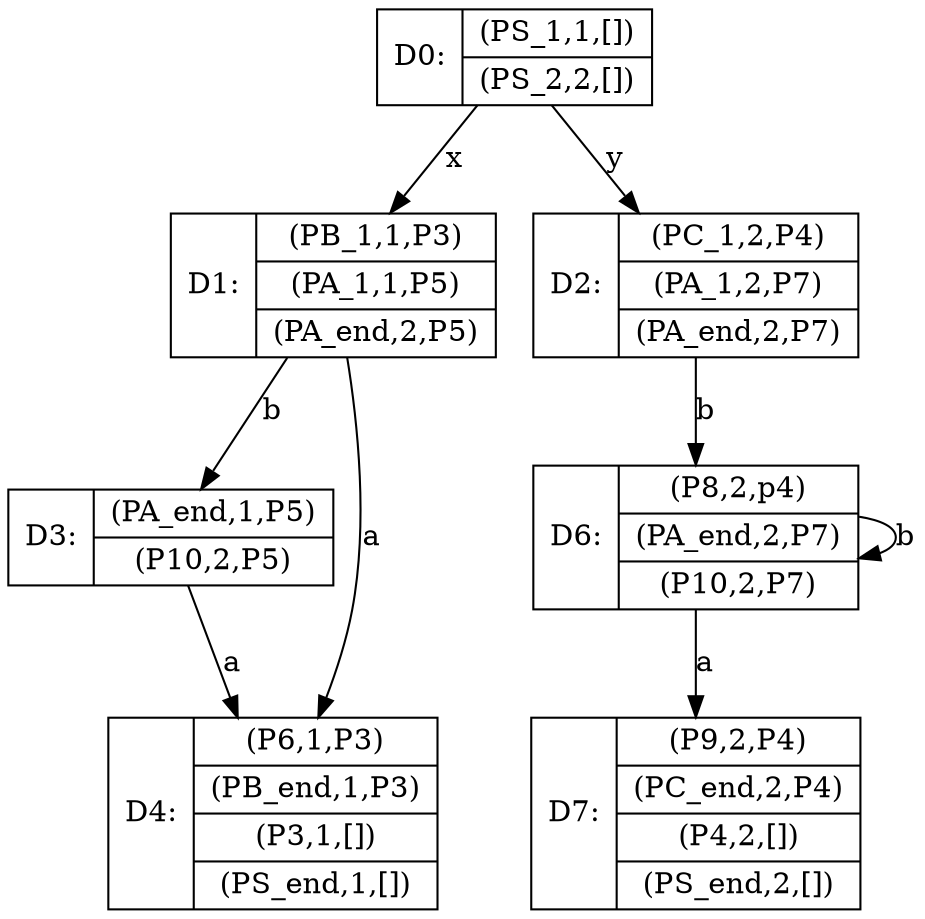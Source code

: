 digraph DFA{
    node [shape = record];
    struct0 [label="D0:|{(PS_1,1,[])|(PS_2,2,[])}"];
    struct1 [label="D1:|{(PB_1,1,P3)|(PA_1,1,P5)|(PA_end,2,P5)}"];
    struct2 [label="D2:|{(PC_1,2,P4)|(PA_1,2,P7)|(PA_end,2,P7)}"];
    struct3 [label="D3:|{(PA_end,1,P5)|(P10,2,P5)}"];
    struct4 [label="D4:|{(P6,1,P3)|(PB_end,1,P3)|(P3,1,[])|(PS_end,1,[])}"];
    struct5 [label="D6:|{(P8,2,p4)|(PA_end,2,P7)|(P10,2,P7)}"];
    struct6 [label="D7:|{(P9,2,P4)|(PC_end,2,P4)|(P4,2,[])|(PS_end,2,[])}"];
    struct0 -> struct1[label = "x"];
    struct0 -> struct2[label = "y"];
    struct1 -> struct4[label = "a"];
    struct1 -> struct3[label = "b"];
    struct3 -> struct4[label = "a"];
    struct2 -> struct5[label = "b"];
    struct5 -> struct5[label = "b"];
    struct5 -> struct6[label = "a"];
}
